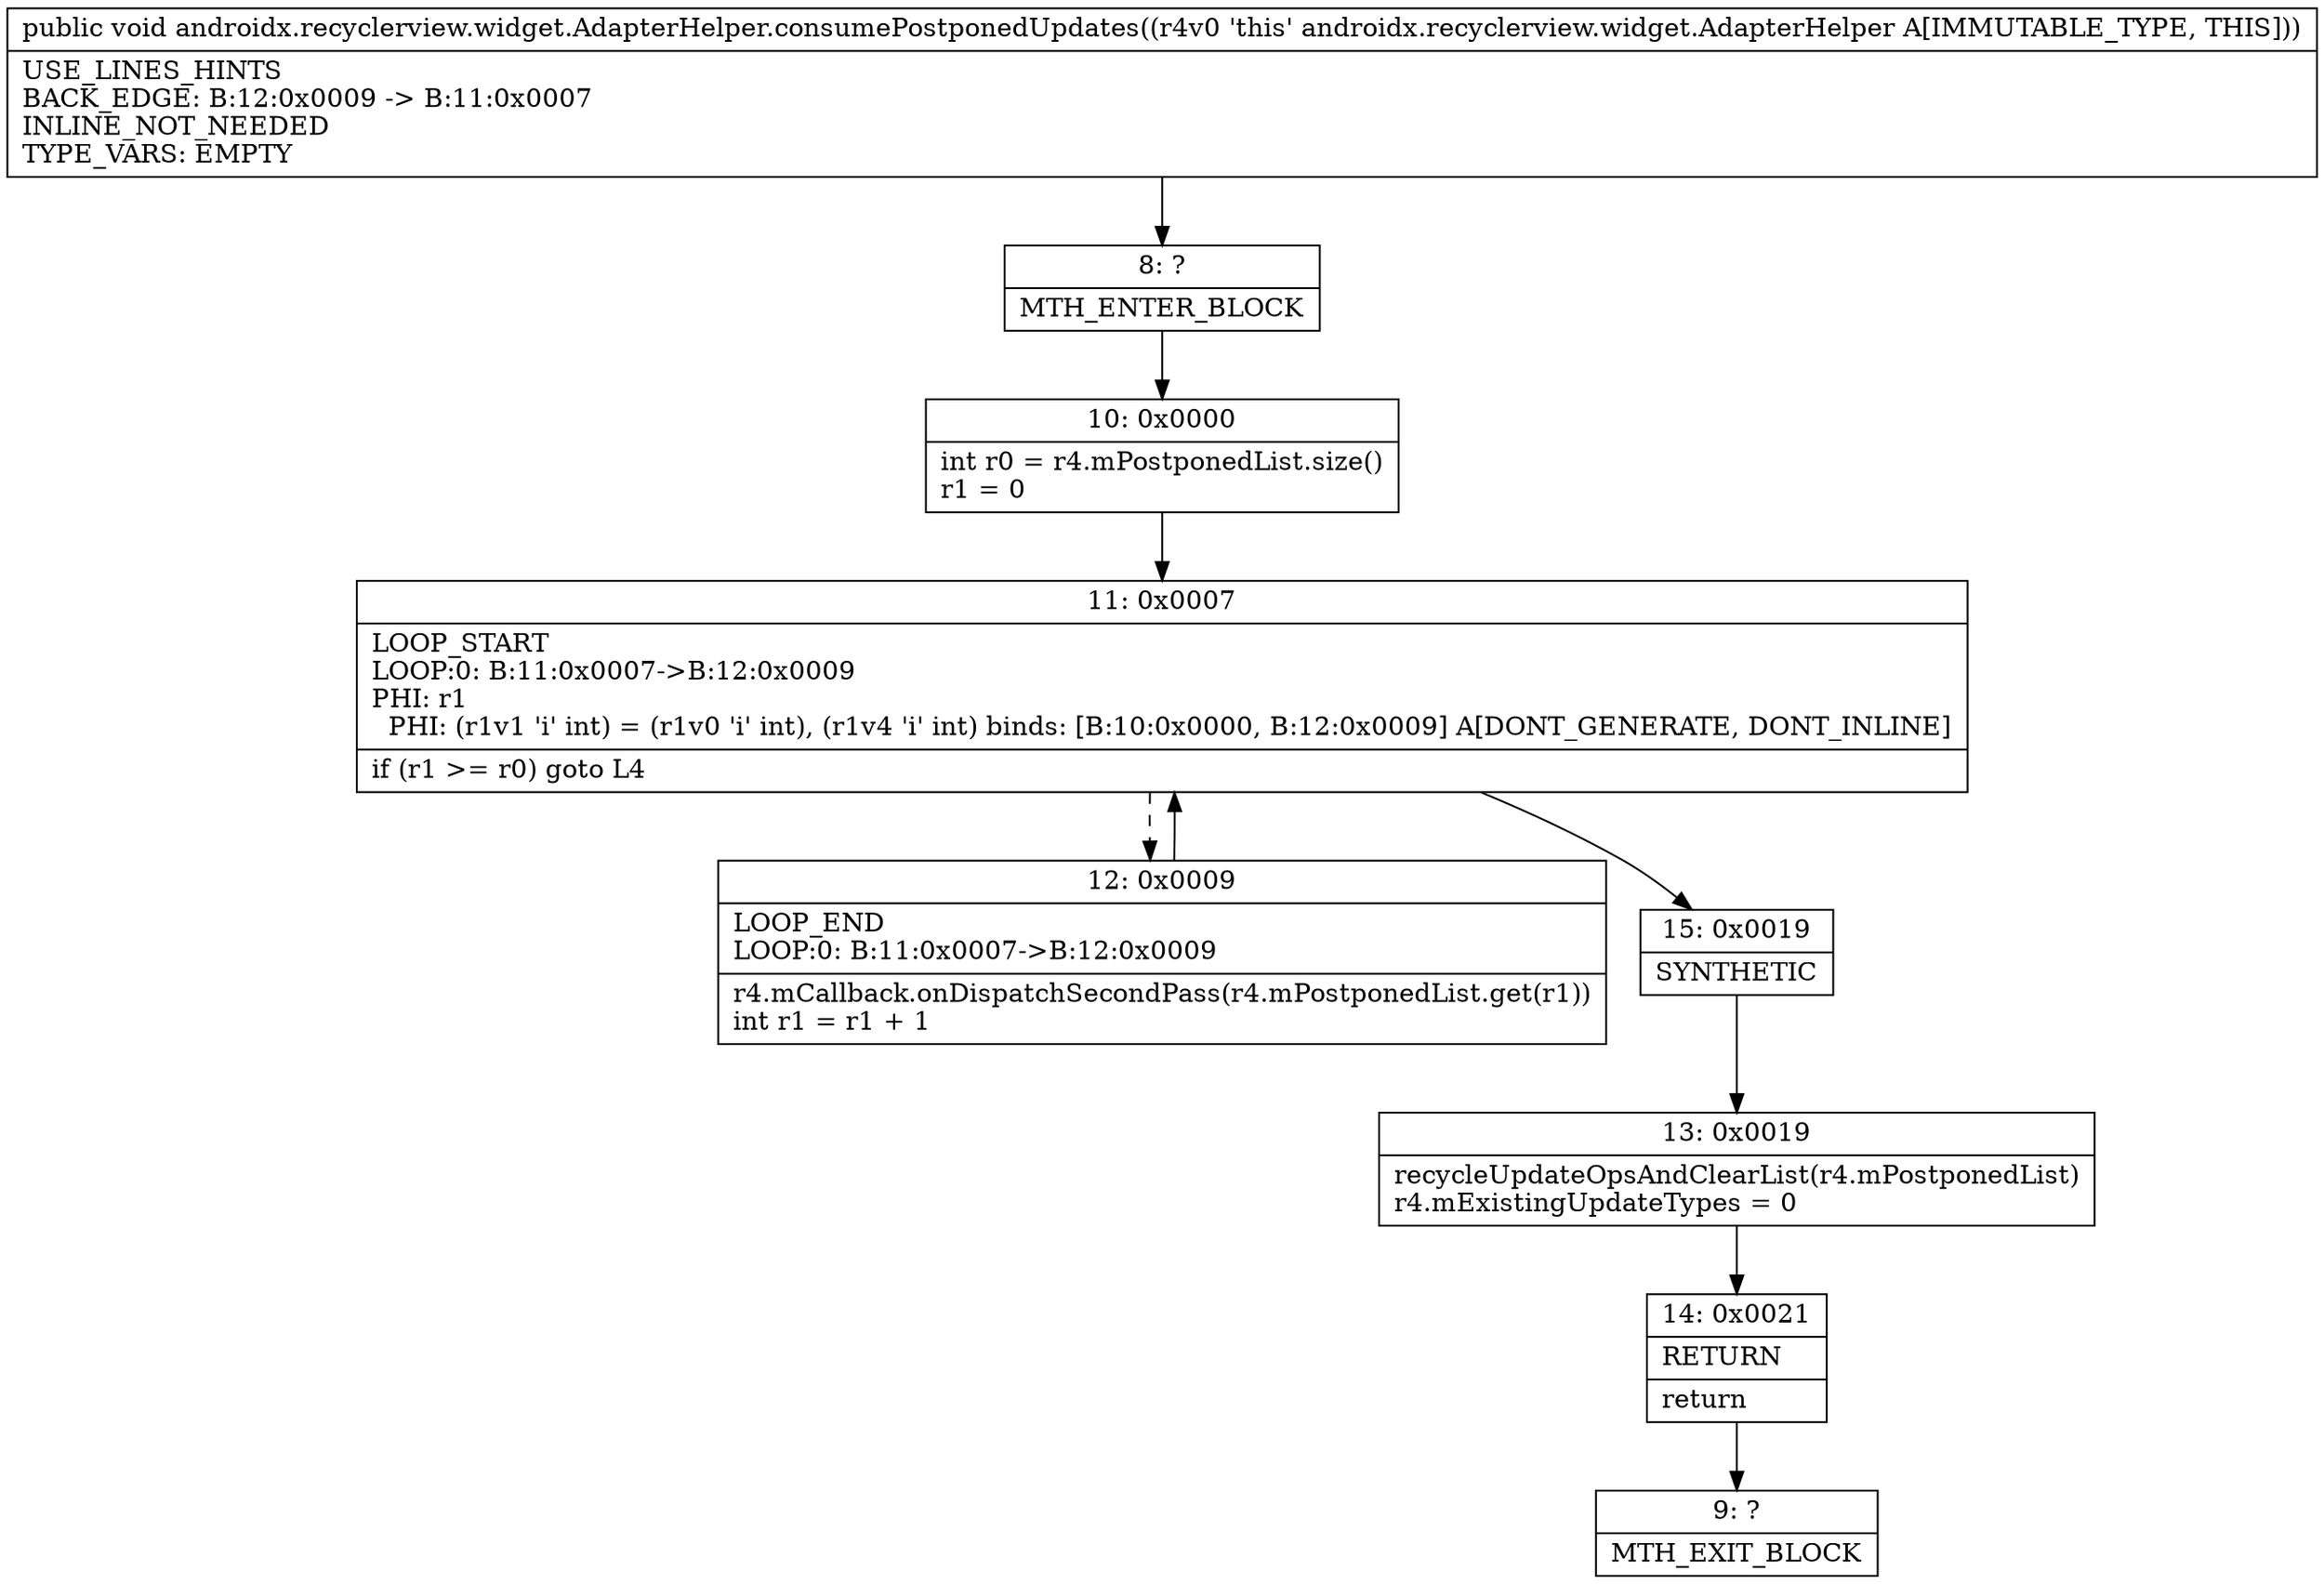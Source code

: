 digraph "CFG forandroidx.recyclerview.widget.AdapterHelper.consumePostponedUpdates()V" {
Node_8 [shape=record,label="{8\:\ ?|MTH_ENTER_BLOCK\l}"];
Node_10 [shape=record,label="{10\:\ 0x0000|int r0 = r4.mPostponedList.size()\lr1 = 0\l}"];
Node_11 [shape=record,label="{11\:\ 0x0007|LOOP_START\lLOOP:0: B:11:0x0007\-\>B:12:0x0009\lPHI: r1 \l  PHI: (r1v1 'i' int) = (r1v0 'i' int), (r1v4 'i' int) binds: [B:10:0x0000, B:12:0x0009] A[DONT_GENERATE, DONT_INLINE]\l|if (r1 \>= r0) goto L4\l}"];
Node_12 [shape=record,label="{12\:\ 0x0009|LOOP_END\lLOOP:0: B:11:0x0007\-\>B:12:0x0009\l|r4.mCallback.onDispatchSecondPass(r4.mPostponedList.get(r1))\lint r1 = r1 + 1\l}"];
Node_15 [shape=record,label="{15\:\ 0x0019|SYNTHETIC\l}"];
Node_13 [shape=record,label="{13\:\ 0x0019|recycleUpdateOpsAndClearList(r4.mPostponedList)\lr4.mExistingUpdateTypes = 0\l}"];
Node_14 [shape=record,label="{14\:\ 0x0021|RETURN\l|return\l}"];
Node_9 [shape=record,label="{9\:\ ?|MTH_EXIT_BLOCK\l}"];
MethodNode[shape=record,label="{public void androidx.recyclerview.widget.AdapterHelper.consumePostponedUpdates((r4v0 'this' androidx.recyclerview.widget.AdapterHelper A[IMMUTABLE_TYPE, THIS]))  | USE_LINES_HINTS\lBACK_EDGE: B:12:0x0009 \-\> B:11:0x0007\lINLINE_NOT_NEEDED\lTYPE_VARS: EMPTY\l}"];
MethodNode -> Node_8;Node_8 -> Node_10;
Node_10 -> Node_11;
Node_11 -> Node_12[style=dashed];
Node_11 -> Node_15;
Node_12 -> Node_11;
Node_15 -> Node_13;
Node_13 -> Node_14;
Node_14 -> Node_9;
}

